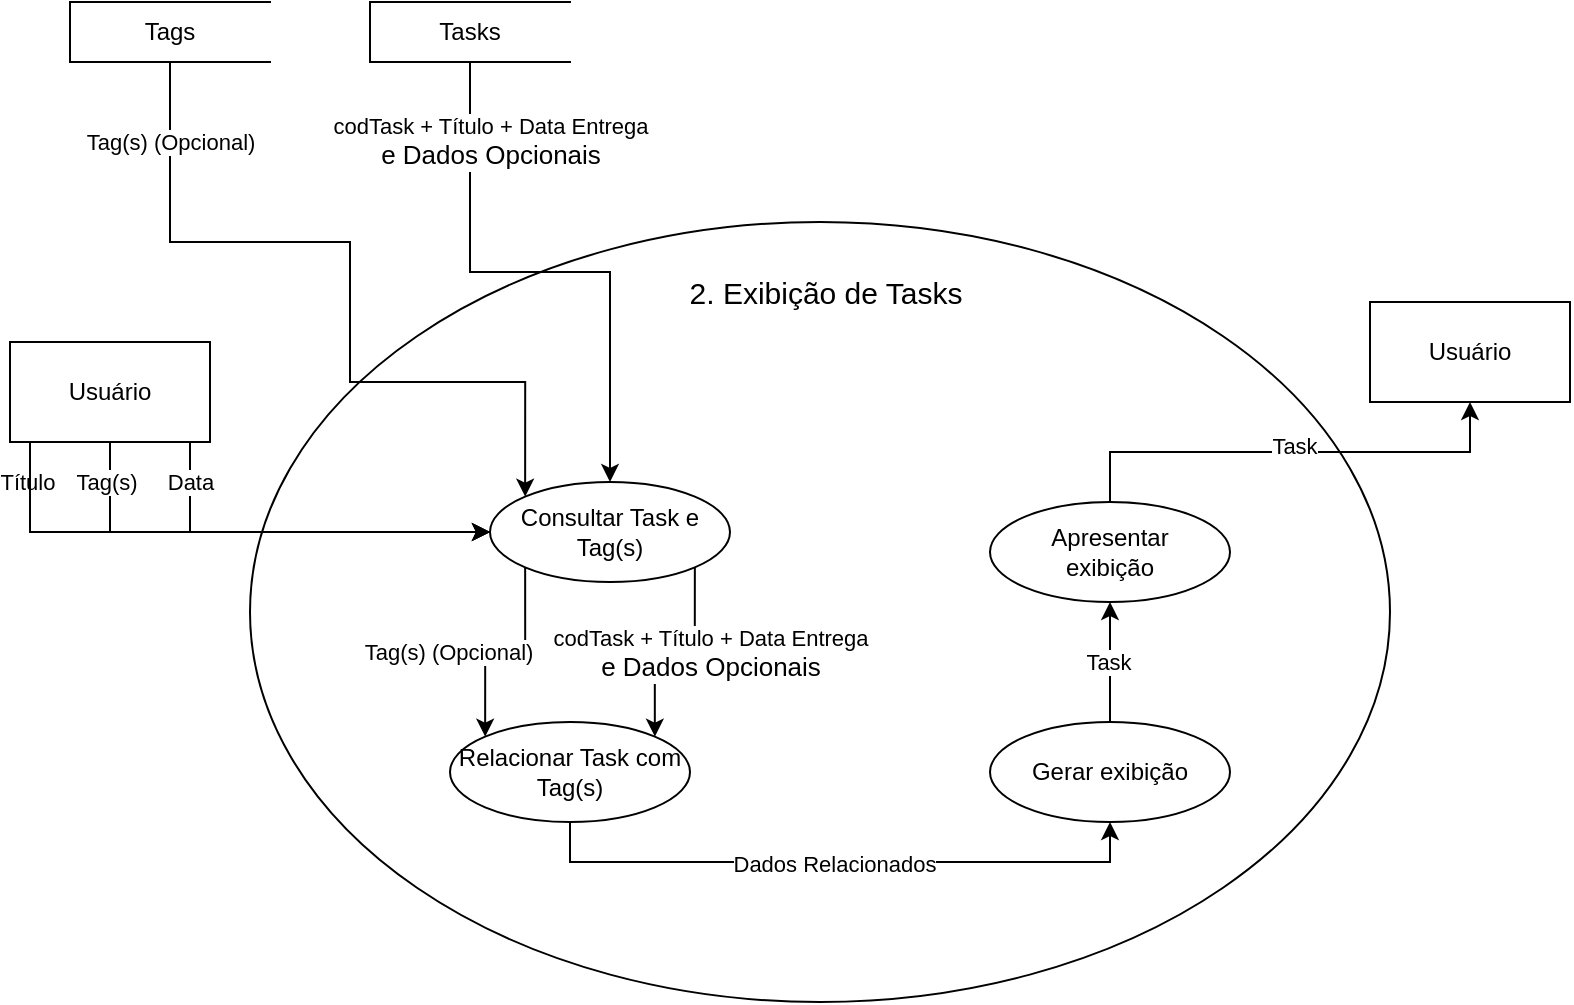 <mxfile version="21.6.8" type="device">
  <diagram name="Página-1" id="XR4ebHps2N25Qvcpz3L0">
    <mxGraphModel dx="1091" dy="689" grid="1" gridSize="10" guides="1" tooltips="1" connect="1" arrows="1" fold="1" page="1" pageScale="1" pageWidth="827" pageHeight="1169" math="0" shadow="0">
      <root>
        <mxCell id="0" />
        <mxCell id="1" parent="0" />
        <mxCell id="41HEvBep1YAE45Kj1m3O-1" value="" style="shape=ellipse;html=1;dashed=0;whiteSpace=wrap;perimeter=ellipsePerimeter;verticalAlign=top;fontSize=15;" vertex="1" parent="1">
          <mxGeometry x="140" y="170" width="570" height="390" as="geometry" />
        </mxCell>
        <mxCell id="41HEvBep1YAE45Kj1m3O-8" style="edgeStyle=orthogonalEdgeStyle;rounded=0;orthogonalLoop=1;jettySize=auto;html=1;exitX=0.5;exitY=1;exitDx=0;exitDy=0;entryX=0.5;entryY=0;entryDx=0;entryDy=0;" edge="1" parent="1" source="41HEvBep1YAE45Kj1m3O-4" target="41HEvBep1YAE45Kj1m3O-6">
          <mxGeometry relative="1" as="geometry" />
        </mxCell>
        <mxCell id="41HEvBep1YAE45Kj1m3O-4" value="Tasks" style="html=1;dashed=0;whiteSpace=wrap;shape=partialRectangle;right=0;" vertex="1" parent="1">
          <mxGeometry x="200" y="60" width="100" height="30" as="geometry" />
        </mxCell>
        <mxCell id="41HEvBep1YAE45Kj1m3O-39" style="edgeStyle=orthogonalEdgeStyle;rounded=0;orthogonalLoop=1;jettySize=auto;html=1;exitX=0.5;exitY=1;exitDx=0;exitDy=0;entryX=0;entryY=0;entryDx=0;entryDy=0;" edge="1" parent="1" source="41HEvBep1YAE45Kj1m3O-5" target="41HEvBep1YAE45Kj1m3O-6">
          <mxGeometry relative="1" as="geometry">
            <Array as="points">
              <mxPoint x="100" y="180" />
              <mxPoint x="190" y="180" />
              <mxPoint x="190" y="250" />
              <mxPoint x="277" y="250" />
            </Array>
          </mxGeometry>
        </mxCell>
        <mxCell id="41HEvBep1YAE45Kj1m3O-5" value="Tags" style="html=1;dashed=0;whiteSpace=wrap;shape=partialRectangle;right=0;" vertex="1" parent="1">
          <mxGeometry x="50" y="60" width="100" height="30" as="geometry" />
        </mxCell>
        <mxCell id="41HEvBep1YAE45Kj1m3O-11" value="" style="edgeStyle=orthogonalEdgeStyle;rounded=0;orthogonalLoop=1;jettySize=auto;html=1;entryX=0;entryY=0;entryDx=0;entryDy=0;exitX=0;exitY=1;exitDx=0;exitDy=0;" edge="1" parent="1" source="41HEvBep1YAE45Kj1m3O-6" target="41HEvBep1YAE45Kj1m3O-10">
          <mxGeometry relative="1" as="geometry" />
        </mxCell>
        <mxCell id="41HEvBep1YAE45Kj1m3O-14" value="Tag(s) (Opcional)" style="edgeLabel;html=1;align=center;verticalAlign=middle;resizable=0;points=[];" vertex="1" connectable="0" parent="41HEvBep1YAE45Kj1m3O-11">
          <mxGeometry x="0.029" relative="1" as="geometry">
            <mxPoint x="-27" as="offset" />
          </mxGeometry>
        </mxCell>
        <mxCell id="41HEvBep1YAE45Kj1m3O-13" style="edgeStyle=orthogonalEdgeStyle;rounded=0;orthogonalLoop=1;jettySize=auto;html=1;exitX=1;exitY=1;exitDx=0;exitDy=0;entryX=1;entryY=0;entryDx=0;entryDy=0;" edge="1" parent="1" source="41HEvBep1YAE45Kj1m3O-6" target="41HEvBep1YAE45Kj1m3O-10">
          <mxGeometry relative="1" as="geometry" />
        </mxCell>
        <mxCell id="41HEvBep1YAE45Kj1m3O-15" value="codTask + Título + Data Entrega&lt;br style=&quot;font-size: 13px;&quot;&gt;&lt;span style=&quot;font-size: 13px;&quot;&gt;e Dados Opcionais&lt;/span&gt;" style="edgeLabel;html=1;align=center;verticalAlign=middle;resizable=0;points=[];" vertex="1" connectable="0" parent="41HEvBep1YAE45Kj1m3O-13">
          <mxGeometry x="-0.037" y="1" relative="1" as="geometry">
            <mxPoint x="16" as="offset" />
          </mxGeometry>
        </mxCell>
        <mxCell id="41HEvBep1YAE45Kj1m3O-6" value="Consultar Task e Tag(s)" style="shape=ellipse;html=1;dashed=0;whiteSpace=wrap;perimeter=ellipsePerimeter;" vertex="1" parent="1">
          <mxGeometry x="260" y="300" width="120" height="50" as="geometry" />
        </mxCell>
        <mxCell id="41HEvBep1YAE45Kj1m3O-17" value="" style="edgeStyle=orthogonalEdgeStyle;rounded=0;orthogonalLoop=1;jettySize=auto;html=1;exitX=0.5;exitY=1;exitDx=0;exitDy=0;entryX=0.5;entryY=1;entryDx=0;entryDy=0;" edge="1" parent="1" source="41HEvBep1YAE45Kj1m3O-10" target="41HEvBep1YAE45Kj1m3O-16">
          <mxGeometry relative="1" as="geometry" />
        </mxCell>
        <mxCell id="41HEvBep1YAE45Kj1m3O-18" value="Dados Relacionados" style="edgeLabel;html=1;align=center;verticalAlign=middle;resizable=0;points=[];" vertex="1" connectable="0" parent="41HEvBep1YAE45Kj1m3O-17">
          <mxGeometry x="-0.02" y="-1" relative="1" as="geometry">
            <mxPoint as="offset" />
          </mxGeometry>
        </mxCell>
        <mxCell id="41HEvBep1YAE45Kj1m3O-10" value="Relacionar Task com Tag(s)" style="shape=ellipse;html=1;dashed=0;whiteSpace=wrap;perimeter=ellipsePerimeter;" vertex="1" parent="1">
          <mxGeometry x="240" y="420" width="120" height="50" as="geometry" />
        </mxCell>
        <mxCell id="41HEvBep1YAE45Kj1m3O-20" value="" style="edgeStyle=orthogonalEdgeStyle;rounded=0;orthogonalLoop=1;jettySize=auto;html=1;" edge="1" parent="1" source="41HEvBep1YAE45Kj1m3O-16" target="41HEvBep1YAE45Kj1m3O-19">
          <mxGeometry relative="1" as="geometry" />
        </mxCell>
        <mxCell id="41HEvBep1YAE45Kj1m3O-21" value="Task" style="edgeLabel;html=1;align=center;verticalAlign=middle;resizable=0;points=[];" vertex="1" connectable="0" parent="41HEvBep1YAE45Kj1m3O-20">
          <mxGeometry x="0.001" y="1" relative="1" as="geometry">
            <mxPoint as="offset" />
          </mxGeometry>
        </mxCell>
        <mxCell id="41HEvBep1YAE45Kj1m3O-16" value="Gerar exibição" style="shape=ellipse;html=1;dashed=0;whiteSpace=wrap;perimeter=ellipsePerimeter;" vertex="1" parent="1">
          <mxGeometry x="510" y="420" width="120" height="50" as="geometry" />
        </mxCell>
        <mxCell id="41HEvBep1YAE45Kj1m3O-24" style="edgeStyle=orthogonalEdgeStyle;rounded=0;orthogonalLoop=1;jettySize=auto;html=1;exitX=0.5;exitY=0;exitDx=0;exitDy=0;entryX=0.5;entryY=1;entryDx=0;entryDy=0;" edge="1" parent="1" source="41HEvBep1YAE45Kj1m3O-19" target="41HEvBep1YAE45Kj1m3O-22">
          <mxGeometry relative="1" as="geometry" />
        </mxCell>
        <mxCell id="41HEvBep1YAE45Kj1m3O-26" value="Task" style="edgeLabel;html=1;align=center;verticalAlign=middle;resizable=0;points=[];" vertex="1" connectable="0" parent="41HEvBep1YAE45Kj1m3O-24">
          <mxGeometry x="0.015" y="3" relative="1" as="geometry">
            <mxPoint as="offset" />
          </mxGeometry>
        </mxCell>
        <mxCell id="41HEvBep1YAE45Kj1m3O-19" value="Apresentar &lt;br&gt;exibição" style="shape=ellipse;html=1;dashed=0;whiteSpace=wrap;perimeter=ellipsePerimeter;" vertex="1" parent="1">
          <mxGeometry x="510" y="310" width="120" height="50" as="geometry" />
        </mxCell>
        <mxCell id="41HEvBep1YAE45Kj1m3O-22" value="Usuário" style="html=1;dashed=0;whiteSpace=wrap;" vertex="1" parent="1">
          <mxGeometry x="700" y="210" width="100" height="50" as="geometry" />
        </mxCell>
        <mxCell id="41HEvBep1YAE45Kj1m3O-28" value="2. Exibição de Tasks" style="text;html=1;strokeColor=none;fillColor=none;align=center;verticalAlign=middle;whiteSpace=wrap;rounded=0;fontSize=15;" vertex="1" parent="1">
          <mxGeometry x="346.25" y="190" width="163.75" height="30" as="geometry" />
        </mxCell>
        <mxCell id="41HEvBep1YAE45Kj1m3O-35" value="codTask + Título + Data Entrega&lt;br style=&quot;font-size: 13px;&quot;&gt;&lt;span style=&quot;font-size: 13px;&quot;&gt;e Dados Opcionais&lt;/span&gt;" style="edgeLabel;html=1;align=center;verticalAlign=middle;resizable=0;points=[];" vertex="1" connectable="0" parent="1">
          <mxGeometry x="260.001" y="129.998" as="geometry" />
        </mxCell>
        <mxCell id="41HEvBep1YAE45Kj1m3O-36" value="Tag(s) (Opcional)" style="edgeLabel;html=1;align=center;verticalAlign=middle;resizable=0;points=[];" vertex="1" connectable="0" parent="1">
          <mxGeometry x="99.999" y="129.996" as="geometry" />
        </mxCell>
        <mxCell id="41HEvBep1YAE45Kj1m3O-40" style="edgeStyle=orthogonalEdgeStyle;rounded=0;orthogonalLoop=1;jettySize=auto;html=1;exitX=0.5;exitY=1;exitDx=0;exitDy=0;entryX=0;entryY=0.5;entryDx=0;entryDy=0;" edge="1" parent="1" source="41HEvBep1YAE45Kj1m3O-46" target="41HEvBep1YAE45Kj1m3O-6">
          <mxGeometry relative="1" as="geometry">
            <mxPoint x="250" y="345" as="targetPoint" />
          </mxGeometry>
        </mxCell>
        <mxCell id="41HEvBep1YAE45Kj1m3O-41" value="Título&amp;nbsp;" style="edgeLabel;html=1;align=center;verticalAlign=middle;resizable=0;points=[];" vertex="1" connectable="0" parent="41HEvBep1YAE45Kj1m3O-40">
          <mxGeometry x="-0.142" y="-1" relative="1" as="geometry">
            <mxPoint x="-96" y="-26" as="offset" />
          </mxGeometry>
        </mxCell>
        <mxCell id="41HEvBep1YAE45Kj1m3O-47" value="Tag(s)" style="edgeLabel;html=1;align=center;verticalAlign=middle;resizable=0;points=[];" vertex="1" connectable="0" parent="41HEvBep1YAE45Kj1m3O-40">
          <mxGeometry x="-0.841" y="-2" relative="1" as="geometry">
            <mxPoint y="1" as="offset" />
          </mxGeometry>
        </mxCell>
        <mxCell id="41HEvBep1YAE45Kj1m3O-42" style="edgeStyle=orthogonalEdgeStyle;rounded=0;orthogonalLoop=1;jettySize=auto;html=1;exitX=0.25;exitY=1;exitDx=0;exitDy=0;entryX=0;entryY=0.5;entryDx=0;entryDy=0;" edge="1" parent="1" source="41HEvBep1YAE45Kj1m3O-46" target="41HEvBep1YAE45Kj1m3O-6">
          <mxGeometry relative="1" as="geometry">
            <mxPoint x="250" y="345" as="targetPoint" />
            <Array as="points">
              <mxPoint x="30" y="280" />
              <mxPoint x="30" y="325" />
            </Array>
          </mxGeometry>
        </mxCell>
        <mxCell id="41HEvBep1YAE45Kj1m3O-44" style="edgeStyle=orthogonalEdgeStyle;rounded=0;orthogonalLoop=1;jettySize=auto;html=1;exitX=0.75;exitY=1;exitDx=0;exitDy=0;entryX=0;entryY=0.5;entryDx=0;entryDy=0;" edge="1" parent="1" source="41HEvBep1YAE45Kj1m3O-46" target="41HEvBep1YAE45Kj1m3O-6">
          <mxGeometry relative="1" as="geometry">
            <mxPoint x="250" y="345" as="targetPoint" />
            <Array as="points">
              <mxPoint x="110" y="280" />
              <mxPoint x="110" y="325" />
            </Array>
          </mxGeometry>
        </mxCell>
        <mxCell id="41HEvBep1YAE45Kj1m3O-45" value="Data" style="edgeLabel;html=1;align=center;verticalAlign=middle;resizable=0;points=[];" vertex="1" connectable="0" parent="41HEvBep1YAE45Kj1m3O-44">
          <mxGeometry x="-0.746" y="1" relative="1" as="geometry">
            <mxPoint x="-1" y="8" as="offset" />
          </mxGeometry>
        </mxCell>
        <mxCell id="41HEvBep1YAE45Kj1m3O-46" value="Usuário" style="html=1;dashed=0;whiteSpace=wrap;" vertex="1" parent="1">
          <mxGeometry x="20" y="230" width="100" height="50" as="geometry" />
        </mxCell>
      </root>
    </mxGraphModel>
  </diagram>
</mxfile>
